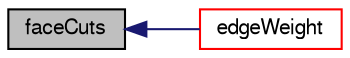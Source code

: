 digraph "faceCuts"
{
  bgcolor="transparent";
  edge [fontname="FreeSans",fontsize="10",labelfontname="FreeSans",labelfontsize="10"];
  node [fontname="FreeSans",fontsize="10",shape=record];
  rankdir="LR";
  Node57 [label="faceCuts",height=0.2,width=0.4,color="black", fillcolor="grey75", style="filled", fontcolor="black"];
  Node57 -> Node58 [dir="back",color="midnightblue",fontsize="10",style="solid",fontname="FreeSans"];
  Node58 [label="edgeWeight",height=0.2,width=0.4,color="red",URL="$a21466.html#a4859531d585892f6a7173a77ed8402e2",tooltip="If edge is cut gives weight (ratio between start() and end()) "];
}
